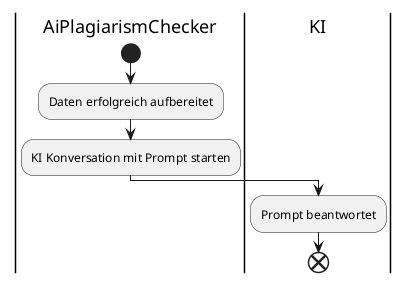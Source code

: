 @startuml GPD-Weitergabe der Daten an KI
|AiPlagiarismChecker|
start
:Daten erfolgreich aufbereitet;
:KI Konversation mit Prompt starten;

|KI|
:Prompt beantwortet;
end
@enduml
